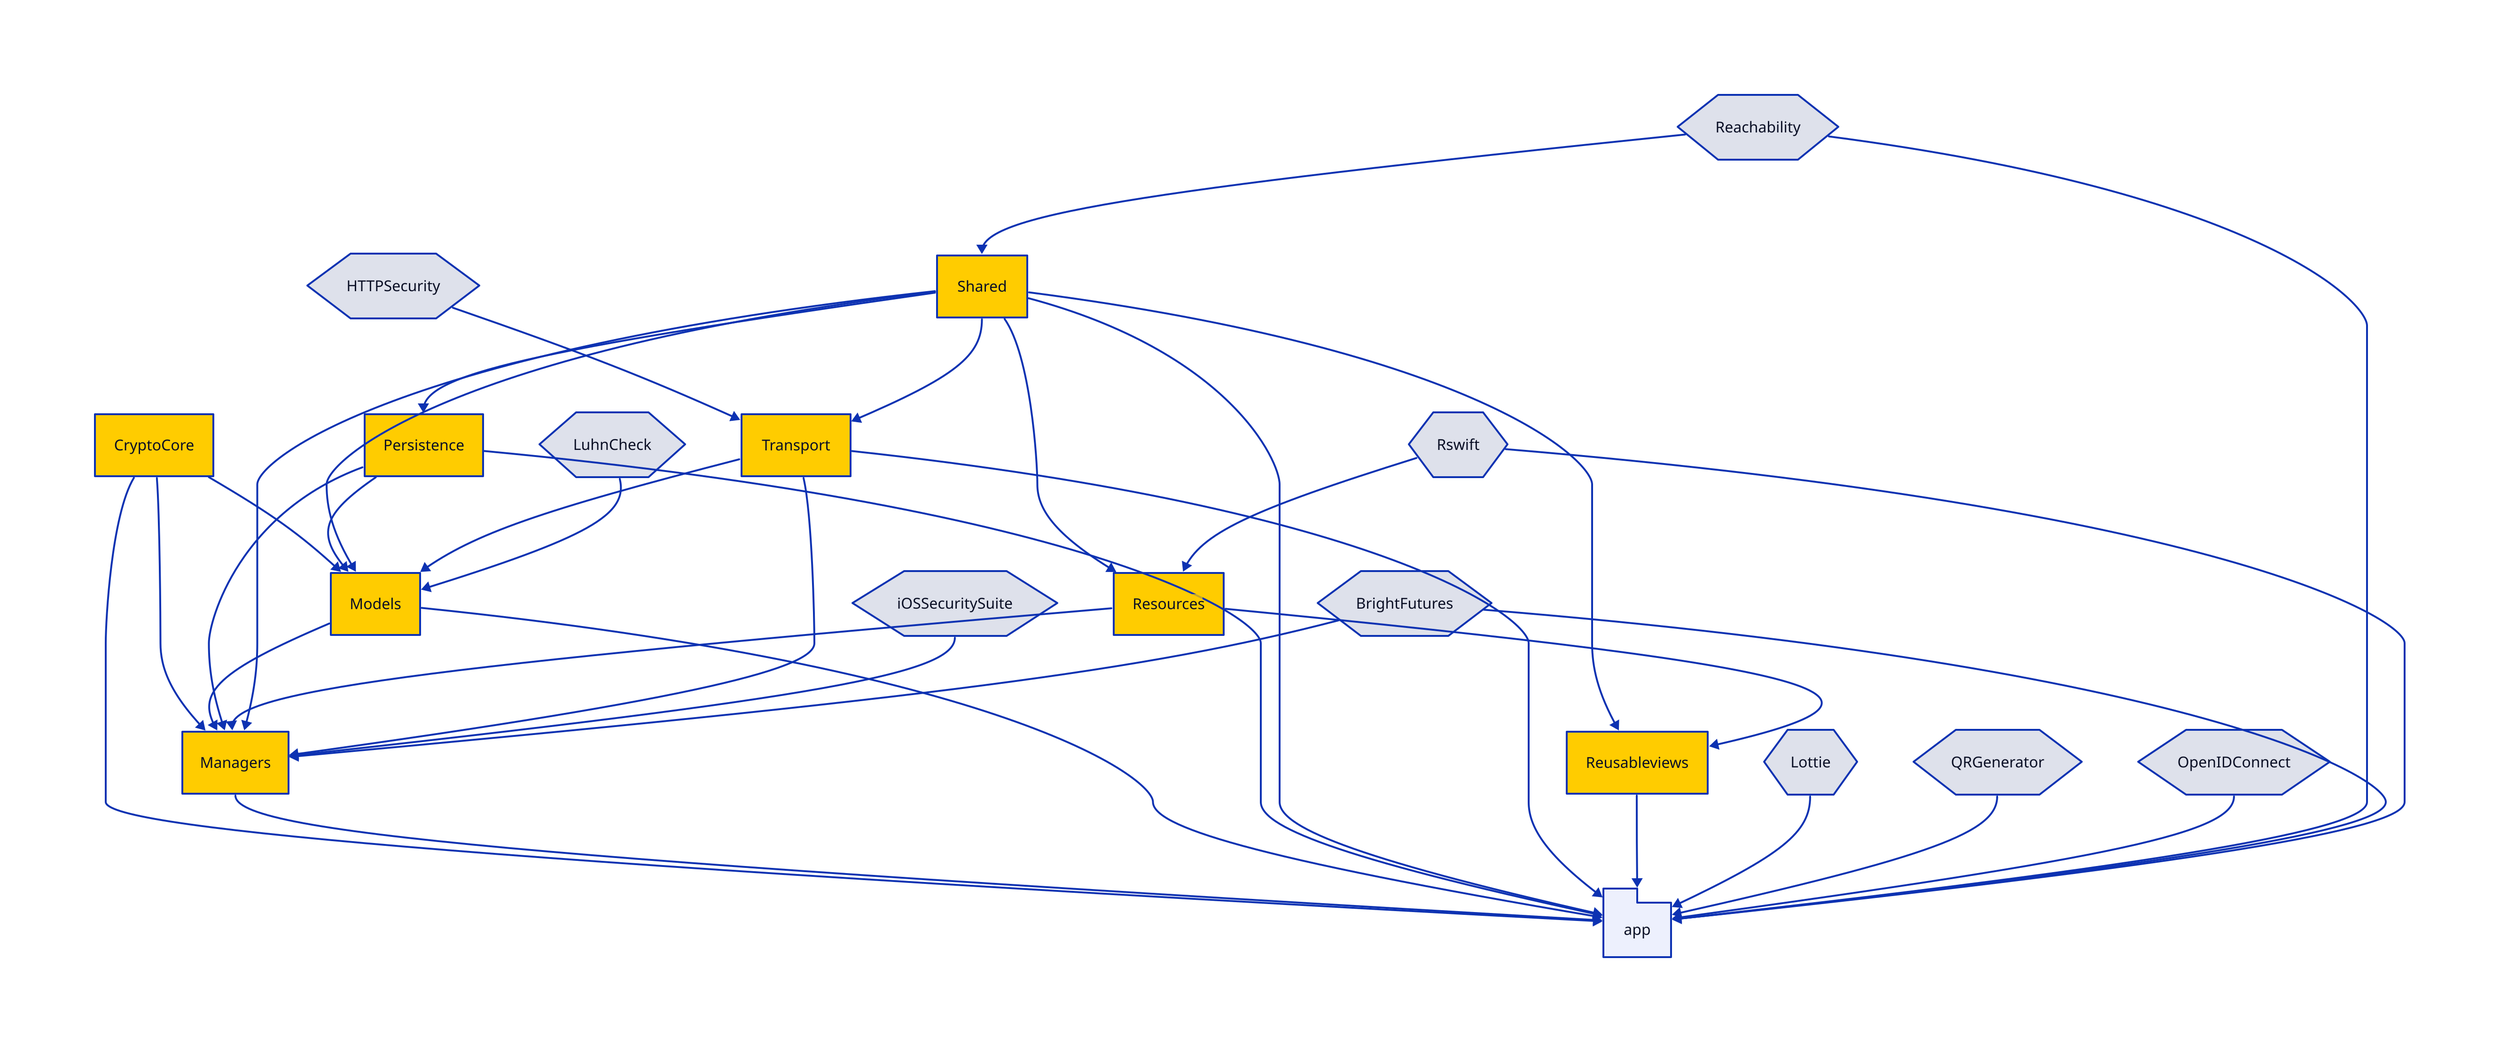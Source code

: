 direction: down

# Third-Party
Rswift: {
  shape: hexagon
}
Reachability: {
  shape: hexagon
}
BrightFutures: {
  shape: hexagon
}
HTTPSecurity: {
  shape: hexagon
}
LuhnCheck: {
  shape: hexagon
}
iOSSecuritySuite: {
  shape: hexagon
}
Lottie: {
  shape: hexagon
}
QRGenerator: {
  shape: hexagon
}
OpenIDConnect: {
  shape: hexagon
}

app: {
  shape: package
}
app <- CryptoCore
app <- Managers
app <- Models
app <- Persistence
app <- Shared
app <- Transport
app <- Reusableviews
app <- Lottie
app <- QRGenerator
app <- OpenIDConnect
app <- Reachability
app <- BrightFutures
app <- Rswift

# - Packages - 

CryptoCore { style.fill: "#ffcc00" }

Managers { style.fill: "#ffcc00" }
Managers <- CryptoCore
Managers <- Models
Managers <- Persistence
Managers <- Resources
Managers <- Shared
Managers <- Transport
Managers <- iOSSecuritySuite
Managers <- BrightFutures

Models { style.fill: "#ffcc00" }
Models <- CryptoCore
Models <- Persistence
Models <- Shared
Models <- Transport
Models <- LuhnCheck

Persistence { style.fill: "#ffcc00" }
Persistence <- Shared

Resources { style.fill: "#ffcc00" }
Resources <- Shared
Resources <- Rswift

ReusableViews { style.fill: "#ffcc00" }
ReusableViews <- Shared
ReusableViews <- Resources

Shared { style.fill: "#ffcc00" }
Shared <- Reachability

Transport { style.fill: "#ffcc00" }
Transport <- HTTPSecurity
Transport <- Shared
